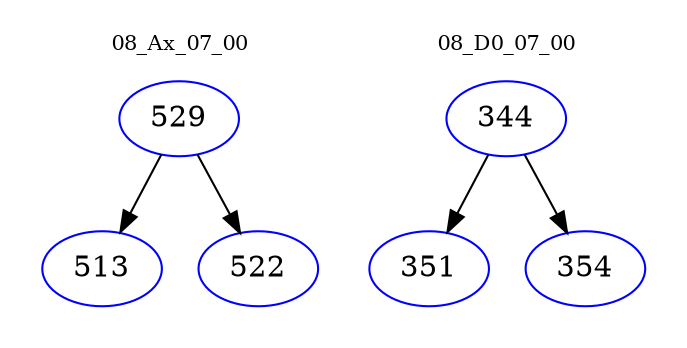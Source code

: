 digraph{
subgraph cluster_0 {
color = white
label = "08_Ax_07_00";
fontsize=10;
T0_529 [label="529", color="blue"]
T0_529 -> T0_513 [color="black"]
T0_513 [label="513", color="blue"]
T0_529 -> T0_522 [color="black"]
T0_522 [label="522", color="blue"]
}
subgraph cluster_1 {
color = white
label = "08_D0_07_00";
fontsize=10;
T1_344 [label="344", color="blue"]
T1_344 -> T1_351 [color="black"]
T1_351 [label="351", color="blue"]
T1_344 -> T1_354 [color="black"]
T1_354 [label="354", color="blue"]
}
}

